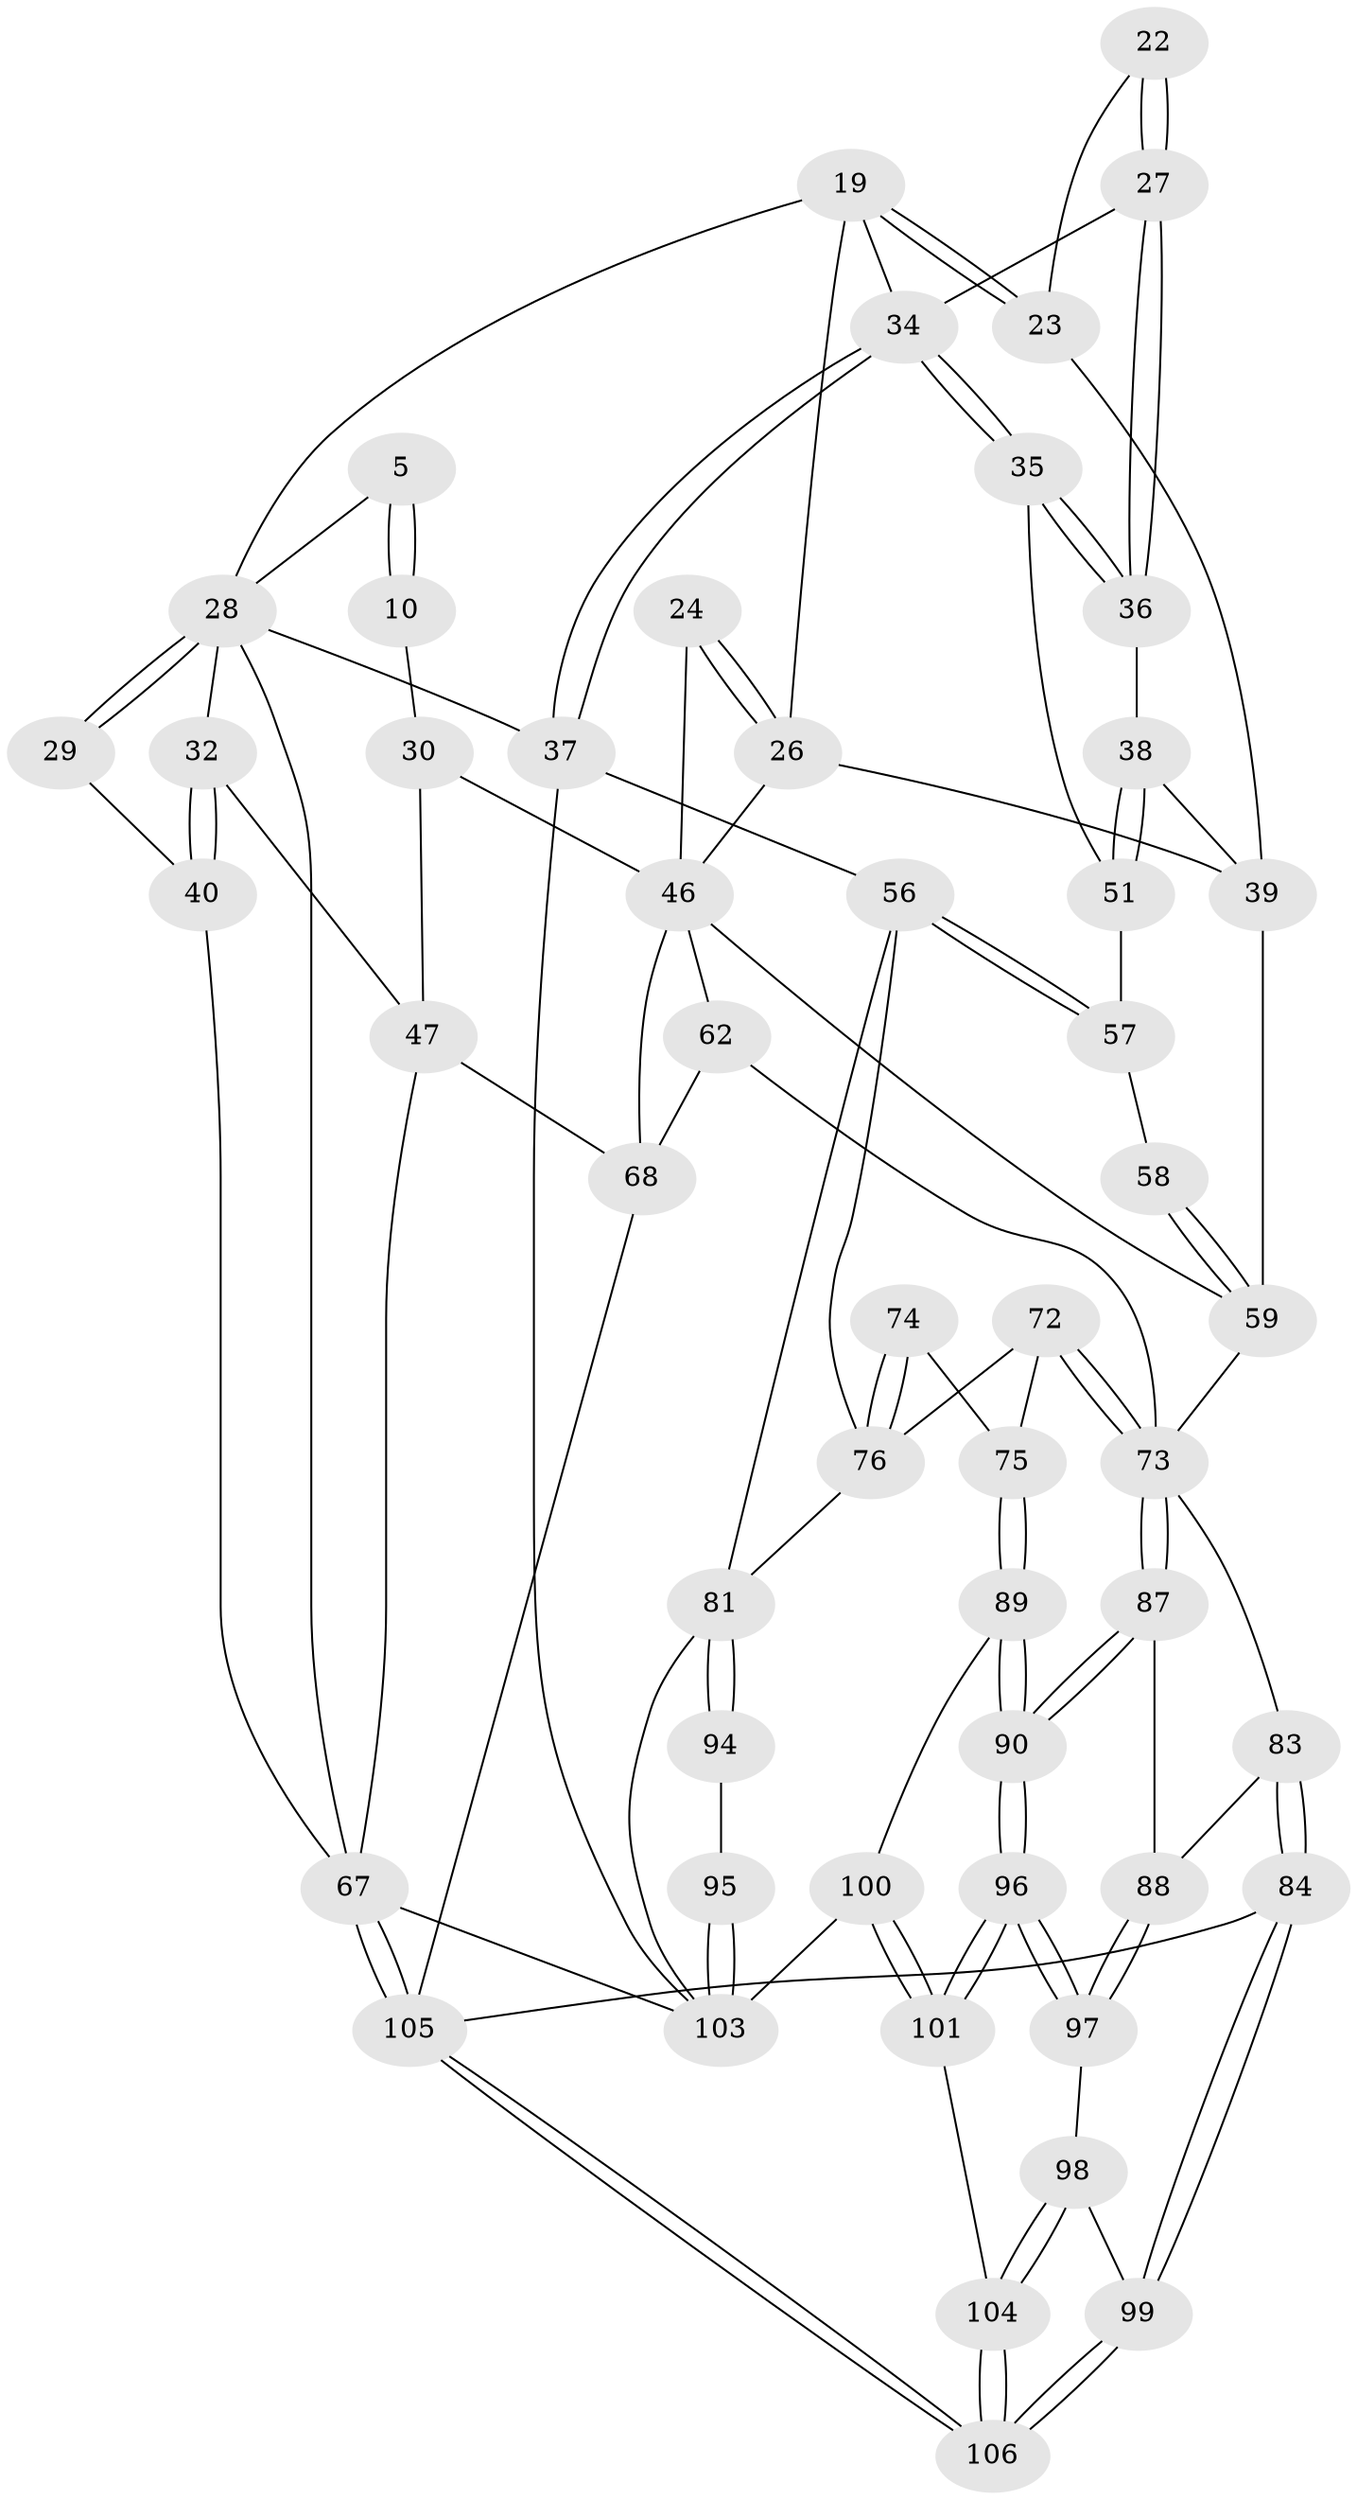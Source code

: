 // original degree distribution, {3: 0.018867924528301886, 5: 0.49056603773584906, 4: 0.25471698113207547, 6: 0.2358490566037736}
// Generated by graph-tools (version 1.1) at 2025/01/03/09/25 05:01:07]
// undirected, 53 vertices, 120 edges
graph export_dot {
graph [start="1"]
  node [color=gray90,style=filled];
  5 [pos="+0.3049841781242565+0",super="+4"];
  10 [pos="+0.3120622753371802+0.16525379069948232"];
  19 [pos="+0.6552475275962235+0.07268931733988533",super="+11"];
  22 [pos="+0.7470620880533241+0.16043431405071581"];
  23 [pos="+0.6579353135625383+0.08868602236620496"];
  24 [pos="+0.42084326918398796+0.2109144121771012"];
  26 [pos="+0.5358568662570374+0.23437138864936558",super="+20+21"];
  27 [pos="+0.7471656442626938+0.16059175099069994",super="+17+18"];
  28 [pos="+0.17025729373618967+0.1308174329635629",super="+3+15"];
  29 [pos="+0+0"];
  30 [pos="+0.24580853668956598+0.29652093763672027",super="+9"];
  32 [pos="+0.1462282057273751+0.19438323096047988"];
  34 [pos="+0.9975696363140878+0.293292030536451",super="+16+13"];
  35 [pos="+0.9240639513342476+0.2863366701278206"];
  36 [pos="+0.753518030409095+0.17612172686197486"];
  37 [pos="+1+0.33336747633209307",super="+14"];
  38 [pos="+0.6592547751094726+0.3085415374405502"];
  39 [pos="+0.5998862345943832+0.29266783316646344",super="+33"];
  40 [pos="+0+0.24657270133189116"];
  46 [pos="+0.42123525527462685+0.391462394337396",super="+41+42"];
  47 [pos="+0.05983803697134077+0.4469926107229435",super="+31"];
  51 [pos="+0.693357135948229+0.32908322470443013"];
  56 [pos="+0.8245320376944785+0.5303637277044143",super="+55"];
  57 [pos="+0.7964008784214529+0.5137034678366289",super="+52"];
  58 [pos="+0.6219020523579708+0.5209492468757886",super="+53"];
  59 [pos="+0.583505505555874+0.5620959910146789",super="+44+45+43"];
  62 [pos="+0.2895782437537974+0.5921831179568307",super="+54"];
  67 [pos="+0+1",super="+66+65"];
  68 [pos="+0.21201371685185352+0.5870658905497896",super="+50+49"];
  72 [pos="+0.6560599223950296+0.7216077100623577",super="+71"];
  73 [pos="+0.4995050407681234+0.7367981439490916",super="+64+61+63"];
  74 [pos="+0.7275350631472609+0.7154492001637409"];
  75 [pos="+0.6719892828637198+0.729542363523234"];
  76 [pos="+0.8144895857424984+0.7387384939220996",super="+69+70"];
  81 [pos="+1+0.8328608089799987",super="+77+79"];
  83 [pos="+0.30131922523287225+0.8368778445202678"];
  84 [pos="+0.2691558805464974+0.8658774354226941"];
  87 [pos="+0.49535845643234366+0.7712480888756864"];
  88 [pos="+0.4775138101517056+0.7922969350452178"];
  89 [pos="+0.6857418882467718+0.8449122121897179"];
  90 [pos="+0.6103539391181868+0.87014990563437"];
  94 [pos="+1+0.8314055781488828"];
  95 [pos="+0.9090254876437653+0.8692054522047871"];
  96 [pos="+0.5761097086907222+1"];
  97 [pos="+0.4607989274055667+0.8973083136577692"];
  98 [pos="+0.40354137343078067+0.9197395792191526"];
  99 [pos="+0.3141539504738632+0.9380936218930973"];
  100 [pos="+0.6523728147129774+1",super="+93"];
  101 [pos="+0.5805735083395872+1"];
  103 [pos="+1+1",super="+80+102+92"];
  104 [pos="+0.47148783012417894+1"];
  105 [pos="+0.05196514795327638+1",super="+85+86"];
  106 [pos="+0.34816609482291927+1"];
  5 -- 10 [weight=2];
  5 -- 10;
  5 -- 28;
  10 -- 30;
  19 -- 23;
  19 -- 23;
  19 -- 26 [weight=2];
  19 -- 34;
  19 -- 28;
  22 -- 23;
  22 -- 27 [weight=2];
  22 -- 27;
  23 -- 39;
  24 -- 26 [weight=2];
  24 -- 26;
  24 -- 46;
  26 -- 39;
  26 -- 46;
  27 -- 36;
  27 -- 36;
  27 -- 34 [weight=2];
  28 -- 29 [weight=2];
  28 -- 29;
  28 -- 32;
  28 -- 67;
  28 -- 37;
  29 -- 40;
  30 -- 47;
  30 -- 46 [weight=2];
  32 -- 40;
  32 -- 40;
  32 -- 47;
  34 -- 35;
  34 -- 35;
  34 -- 37 [weight=2];
  34 -- 37;
  35 -- 36;
  35 -- 36;
  35 -- 51;
  36 -- 38;
  37 -- 56;
  37 -- 103;
  38 -- 39;
  38 -- 51;
  38 -- 51;
  39 -- 59;
  40 -- 67;
  46 -- 59;
  46 -- 62;
  46 -- 68;
  47 -- 68;
  47 -- 67;
  51 -- 57;
  56 -- 57;
  56 -- 57;
  56 -- 76;
  56 -- 81;
  57 -- 58 [weight=2];
  58 -- 59 [weight=2];
  58 -- 59;
  59 -- 73 [weight=2];
  62 -- 68 [weight=2];
  62 -- 73;
  67 -- 105 [weight=3];
  67 -- 105;
  67 -- 103;
  68 -- 105;
  72 -- 73 [weight=2];
  72 -- 73;
  72 -- 75;
  72 -- 76;
  73 -- 87;
  73 -- 87;
  73 -- 83;
  74 -- 75;
  74 -- 76 [weight=2];
  74 -- 76;
  75 -- 89;
  75 -- 89;
  76 -- 81;
  81 -- 94 [weight=2];
  81 -- 94;
  81 -- 103 [weight=2];
  83 -- 84;
  83 -- 84;
  83 -- 88;
  84 -- 99;
  84 -- 99;
  84 -- 105;
  87 -- 88;
  87 -- 90;
  87 -- 90;
  88 -- 97;
  88 -- 97;
  89 -- 90;
  89 -- 90;
  89 -- 100;
  90 -- 96;
  90 -- 96;
  94 -- 95;
  95 -- 103 [weight=2];
  95 -- 103;
  96 -- 97;
  96 -- 97;
  96 -- 101;
  96 -- 101;
  97 -- 98;
  98 -- 99;
  98 -- 104;
  98 -- 104;
  99 -- 106;
  99 -- 106;
  100 -- 101;
  100 -- 101;
  100 -- 103 [weight=2];
  101 -- 104;
  104 -- 106;
  104 -- 106;
  105 -- 106;
  105 -- 106;
}
